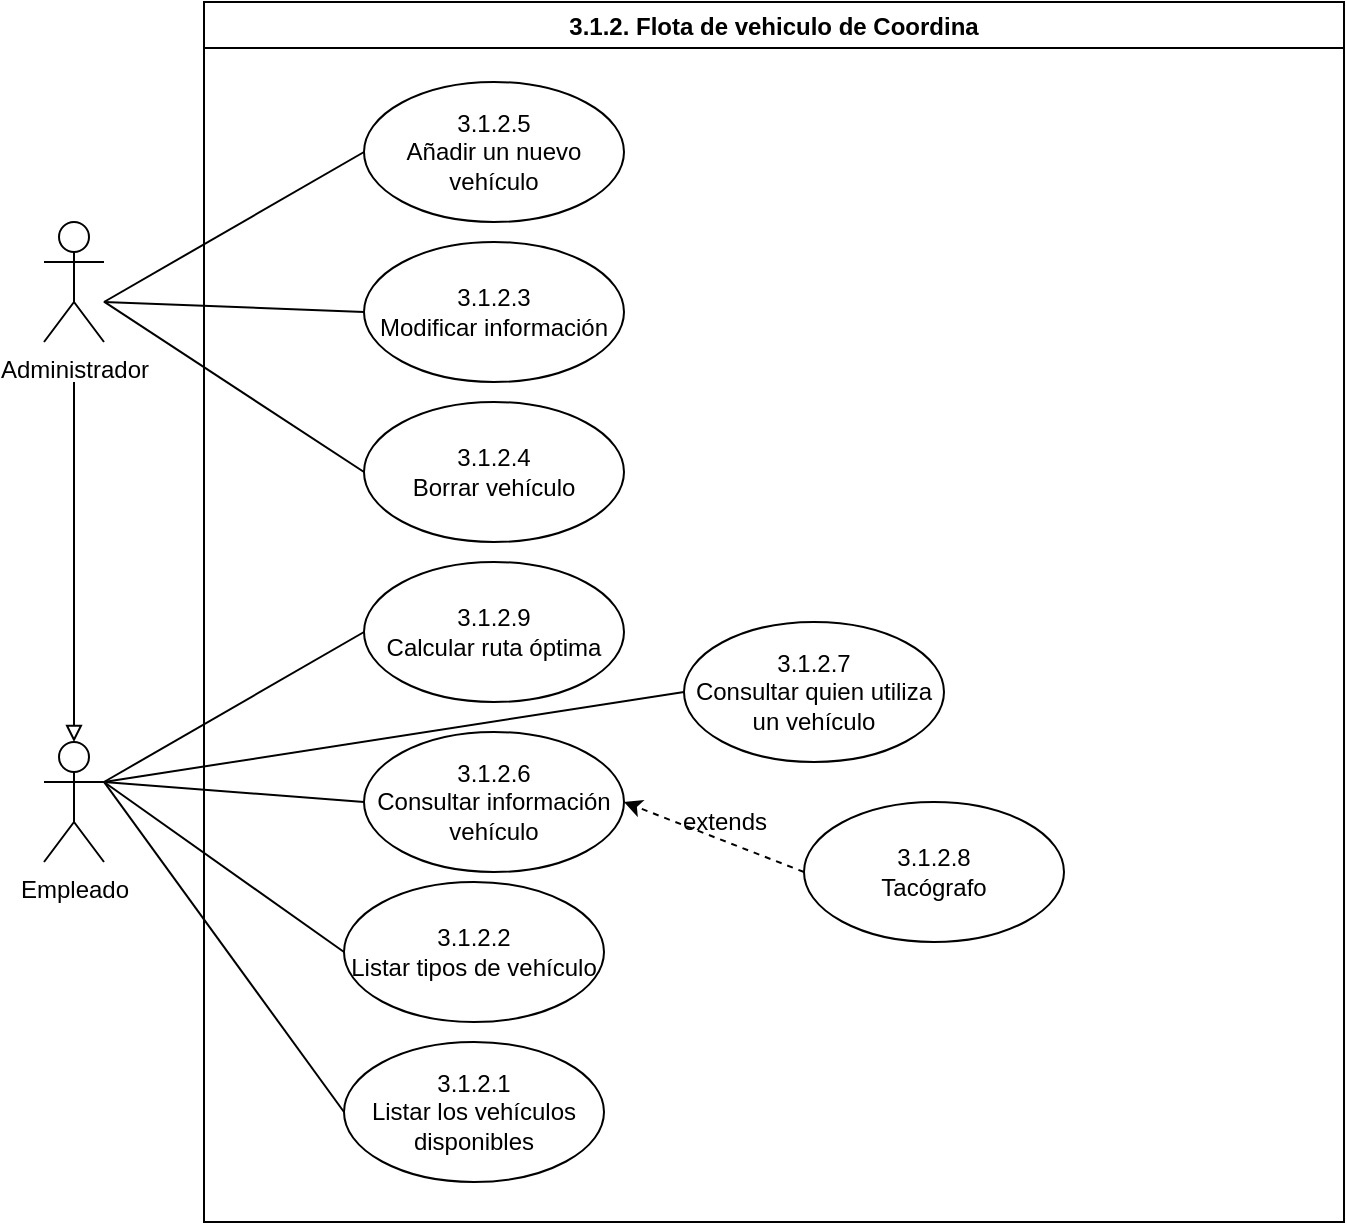 <mxfile version="15.8.7" type="github">
  <diagram id="KsMH_XpETZ90qygZgwk2" name="Page-1">
    <mxGraphModel dx="1082" dy="271" grid="1" gridSize="10" guides="1" tooltips="1" connect="1" arrows="1" fold="1" page="1" pageScale="1" pageWidth="827" pageHeight="1169" math="0" shadow="0">
      <root>
        <mxCell id="0" />
        <mxCell id="1" parent="0" />
        <mxCell id="OdC_kD_MoT6z5j716Zk--1" value="3.1.2. Flota de vehiculo de Coordina" style="swimlane;" parent="1" vertex="1">
          <mxGeometry x="30" y="30" width="570" height="610" as="geometry" />
        </mxCell>
        <mxCell id="OdC_kD_MoT6z5j716Zk--18" value="&lt;div&gt;3.1.2.1&lt;span lang=&quot;ES&quot;&gt;&lt;span style=&quot;font-weight: normal&quot;&gt;&lt;br&gt;&lt;/span&gt;&lt;/span&gt;&lt;/div&gt;&lt;div&gt;&lt;span lang=&quot;ES&quot;&gt;&lt;span style=&quot;font-weight: normal&quot;&gt;Listar los vehículos disponibles&lt;/span&gt;&lt;/span&gt;&lt;/div&gt;" style="ellipse;whiteSpace=wrap;html=1;" parent="OdC_kD_MoT6z5j716Zk--1" vertex="1">
          <mxGeometry x="70" y="520" width="130" height="70" as="geometry" />
        </mxCell>
        <mxCell id="yIjTW7LH3LwQKEm8OY9Q-3" value="&lt;div&gt;3.1.2.2&lt;/div&gt;&lt;div&gt;&lt;span lang=&quot;ES&quot;&gt;&lt;span style=&quot;font-weight: normal&quot;&gt;Listar tipos de vehículo&lt;/span&gt;&lt;/span&gt;&lt;/div&gt;" style="ellipse;whiteSpace=wrap;html=1;" vertex="1" parent="OdC_kD_MoT6z5j716Zk--1">
          <mxGeometry x="70" y="440" width="130" height="70" as="geometry" />
        </mxCell>
        <mxCell id="yIjTW7LH3LwQKEm8OY9Q-4" value="&lt;div&gt;3.1.2.3&lt;span lang=&quot;ES&quot;&gt;&lt;span style=&quot;font-weight: normal&quot;&gt;&lt;br&gt;&lt;/span&gt;&lt;/span&gt;&lt;/div&gt;&lt;div&gt;&lt;span lang=&quot;ES&quot;&gt;&lt;span style=&quot;font-weight: normal&quot;&gt;Modificar información&lt;/span&gt;&lt;/span&gt;&lt;/div&gt;" style="ellipse;whiteSpace=wrap;html=1;" vertex="1" parent="OdC_kD_MoT6z5j716Zk--1">
          <mxGeometry x="80" y="120" width="130" height="70" as="geometry" />
        </mxCell>
        <mxCell id="yIjTW7LH3LwQKEm8OY9Q-5" value="&lt;div&gt;3.1.2.4&lt;span lang=&quot;ES&quot;&gt; &lt;br&gt;&lt;/span&gt;&lt;/div&gt;&lt;div&gt;&lt;span lang=&quot;ES&quot;&gt;Borrar vehículo&lt;/span&gt;&lt;/div&gt;" style="ellipse;whiteSpace=wrap;html=1;" vertex="1" parent="OdC_kD_MoT6z5j716Zk--1">
          <mxGeometry x="80" y="200" width="130" height="70" as="geometry" />
        </mxCell>
        <mxCell id="yIjTW7LH3LwQKEm8OY9Q-6" value="&lt;div&gt;3.1.2.5&lt;span lang=&quot;ES&quot;&gt; &lt;br&gt;&lt;/span&gt;&lt;/div&gt;&lt;div&gt;&lt;span lang=&quot;ES&quot;&gt;Añadir un nuevo vehículo&lt;/span&gt;&lt;/div&gt;" style="ellipse;whiteSpace=wrap;html=1;" vertex="1" parent="OdC_kD_MoT6z5j716Zk--1">
          <mxGeometry x="80" y="40" width="130" height="70" as="geometry" />
        </mxCell>
        <mxCell id="yIjTW7LH3LwQKEm8OY9Q-7" value="&lt;div&gt;3.1.2.6&lt;span lang=&quot;ES&quot;&gt;&lt;br&gt;&lt;/span&gt;&lt;/div&gt;&lt;div&gt;&lt;span lang=&quot;ES&quot;&gt;Consultar información vehículo&lt;/span&gt;&lt;/div&gt;" style="ellipse;whiteSpace=wrap;html=1;" vertex="1" parent="OdC_kD_MoT6z5j716Zk--1">
          <mxGeometry x="80" y="365" width="130" height="70" as="geometry" />
        </mxCell>
        <mxCell id="yIjTW7LH3LwQKEm8OY9Q-8" value="&lt;div&gt;3.1.2.7&lt;/div&gt;&lt;div&gt;&lt;span lang=&quot;ES&quot;&gt;&lt;/span&gt;&lt;span lang=&quot;ES&quot;&gt;Consultar quien utiliza un vehículo&lt;/span&gt;&lt;/div&gt;" style="ellipse;whiteSpace=wrap;html=1;" vertex="1" parent="OdC_kD_MoT6z5j716Zk--1">
          <mxGeometry x="240" y="310" width="130" height="70" as="geometry" />
        </mxCell>
        <mxCell id="yIjTW7LH3LwQKEm8OY9Q-9" value="&lt;div&gt;3.1.2.8&lt;/div&gt;&lt;span lang=&quot;ES&quot;&gt;Tacógrafo&lt;/span&gt;" style="ellipse;whiteSpace=wrap;html=1;" vertex="1" parent="OdC_kD_MoT6z5j716Zk--1">
          <mxGeometry x="300" y="400" width="130" height="70" as="geometry" />
        </mxCell>
        <mxCell id="yIjTW7LH3LwQKEm8OY9Q-10" value="&lt;div&gt;3.1.2.9&lt;span lang=&quot;ES&quot;&gt;&lt;br&gt;&lt;/span&gt;&lt;/div&gt;&lt;div&gt;&lt;span lang=&quot;ES&quot;&gt;Calcular ruta óptima&lt;/span&gt;&lt;/div&gt;&lt;span lang=&quot;ES&quot;&gt;&lt;/span&gt;" style="ellipse;whiteSpace=wrap;html=1;" vertex="1" parent="OdC_kD_MoT6z5j716Zk--1">
          <mxGeometry x="80" y="280" width="130" height="70" as="geometry" />
        </mxCell>
        <mxCell id="yIjTW7LH3LwQKEm8OY9Q-14" value="" style="endArrow=classic;html=1;rounded=0;jumpSize=8;exitX=0;exitY=0.5;exitDx=0;exitDy=0;entryX=1;entryY=0.5;entryDx=0;entryDy=0;dashed=1;" edge="1" parent="OdC_kD_MoT6z5j716Zk--1" source="yIjTW7LH3LwQKEm8OY9Q-9" target="yIjTW7LH3LwQKEm8OY9Q-7">
          <mxGeometry width="50" height="50" relative="1" as="geometry">
            <mxPoint x="200" y="380" as="sourcePoint" />
            <mxPoint x="250" y="330" as="targetPoint" />
          </mxGeometry>
        </mxCell>
        <mxCell id="yIjTW7LH3LwQKEm8OY9Q-15" value="extends" style="text;html=1;align=center;verticalAlign=middle;resizable=0;points=[];autosize=1;strokeColor=none;fillColor=none;shadow=0;" vertex="1" parent="OdC_kD_MoT6z5j716Zk--1">
          <mxGeometry x="230" y="400" width="60" height="20" as="geometry" />
        </mxCell>
        <mxCell id="OdC_kD_MoT6z5j716Zk--2" value="Administrador" style="shape=umlActor;verticalLabelPosition=bottom;verticalAlign=top;html=1;outlineConnect=0;" parent="1" vertex="1">
          <mxGeometry x="-50" y="140" width="30" height="60" as="geometry" />
        </mxCell>
        <mxCell id="OdC_kD_MoT6z5j716Zk--3" value="Empleado" style="shape=umlActor;verticalLabelPosition=bottom;verticalAlign=top;html=1;outlineConnect=0;" parent="1" vertex="1">
          <mxGeometry x="-50" y="400" width="30" height="60" as="geometry" />
        </mxCell>
        <mxCell id="OdC_kD_MoT6z5j716Zk--53" value="" style="endArrow=none;html=1;rounded=0;entryX=0;entryY=0.5;entryDx=0;entryDy=0;exitX=1;exitY=0.333;exitDx=0;exitDy=0;exitPerimeter=0;" parent="1" source="OdC_kD_MoT6z5j716Zk--3" edge="1" target="OdC_kD_MoT6z5j716Zk--18">
          <mxGeometry width="50" height="50" relative="1" as="geometry">
            <mxPoint x="110" y="360" as="sourcePoint" />
            <mxPoint x="50" y="370" as="targetPoint" />
          </mxGeometry>
        </mxCell>
        <mxCell id="yIjTW7LH3LwQKEm8OY9Q-1" value="" style="endArrow=block;html=1;rounded=0;entryX=0.5;entryY=0;entryDx=0;entryDy=0;entryPerimeter=0;endFill=0;jumpSize=8;" edge="1" parent="1" target="OdC_kD_MoT6z5j716Zk--3">
          <mxGeometry width="50" height="50" relative="1" as="geometry">
            <mxPoint x="-35" y="220" as="sourcePoint" />
            <mxPoint x="170" y="250" as="targetPoint" />
          </mxGeometry>
        </mxCell>
        <mxCell id="yIjTW7LH3LwQKEm8OY9Q-11" value="" style="endArrow=none;html=1;rounded=0;entryX=0;entryY=0.5;entryDx=0;entryDy=0;exitX=1;exitY=0.333;exitDx=0;exitDy=0;exitPerimeter=0;" edge="1" parent="1" source="OdC_kD_MoT6z5j716Zk--3" target="yIjTW7LH3LwQKEm8OY9Q-3">
          <mxGeometry width="50" height="50" relative="1" as="geometry">
            <mxPoint x="-20" y="450" as="sourcePoint" />
            <mxPoint x="90" y="524.35" as="targetPoint" />
          </mxGeometry>
        </mxCell>
        <mxCell id="yIjTW7LH3LwQKEm8OY9Q-12" value="" style="endArrow=none;html=1;rounded=0;entryX=0;entryY=0.5;entryDx=0;entryDy=0;exitX=1;exitY=0.333;exitDx=0;exitDy=0;exitPerimeter=0;" edge="1" parent="1" source="OdC_kD_MoT6z5j716Zk--3" target="yIjTW7LH3LwQKEm8OY9Q-7">
          <mxGeometry width="50" height="50" relative="1" as="geometry">
            <mxPoint x="-10" y="430" as="sourcePoint" />
            <mxPoint x="110" y="465" as="targetPoint" />
          </mxGeometry>
        </mxCell>
        <mxCell id="yIjTW7LH3LwQKEm8OY9Q-13" value="" style="endArrow=none;html=1;rounded=0;entryX=0;entryY=0.5;entryDx=0;entryDy=0;" edge="1" parent="1" target="yIjTW7LH3LwQKEm8OY9Q-10">
          <mxGeometry width="50" height="50" relative="1" as="geometry">
            <mxPoint x="-20" y="420" as="sourcePoint" />
            <mxPoint x="120" y="475" as="targetPoint" />
          </mxGeometry>
        </mxCell>
        <mxCell id="yIjTW7LH3LwQKEm8OY9Q-18" value="" style="endArrow=none;html=1;rounded=0;entryX=0;entryY=0.5;entryDx=0;entryDy=0;" edge="1" parent="1" target="yIjTW7LH3LwQKEm8OY9Q-8">
          <mxGeometry width="50" height="50" relative="1" as="geometry">
            <mxPoint x="-20" y="420" as="sourcePoint" />
            <mxPoint x="120.0" y="355.0" as="targetPoint" />
          </mxGeometry>
        </mxCell>
        <mxCell id="yIjTW7LH3LwQKEm8OY9Q-19" value="" style="endArrow=none;html=1;rounded=0;entryX=0;entryY=0.5;entryDx=0;entryDy=0;" edge="1" parent="1" source="OdC_kD_MoT6z5j716Zk--2" target="yIjTW7LH3LwQKEm8OY9Q-5">
          <mxGeometry width="50" height="50" relative="1" as="geometry">
            <mxPoint y="210" as="sourcePoint" />
            <mxPoint x="120.0" y="355" as="targetPoint" />
          </mxGeometry>
        </mxCell>
        <mxCell id="yIjTW7LH3LwQKEm8OY9Q-20" value="" style="endArrow=none;html=1;rounded=0;entryX=0;entryY=0.5;entryDx=0;entryDy=0;" edge="1" parent="1" target="yIjTW7LH3LwQKEm8OY9Q-4">
          <mxGeometry width="50" height="50" relative="1" as="geometry">
            <mxPoint x="-20" y="180" as="sourcePoint" />
            <mxPoint x="120.0" y="275" as="targetPoint" />
          </mxGeometry>
        </mxCell>
        <mxCell id="yIjTW7LH3LwQKEm8OY9Q-21" value="" style="endArrow=none;html=1;rounded=0;entryX=0;entryY=0.5;entryDx=0;entryDy=0;" edge="1" parent="1" target="yIjTW7LH3LwQKEm8OY9Q-6">
          <mxGeometry width="50" height="50" relative="1" as="geometry">
            <mxPoint x="-20" y="180" as="sourcePoint" />
            <mxPoint x="130.0" y="285" as="targetPoint" />
          </mxGeometry>
        </mxCell>
      </root>
    </mxGraphModel>
  </diagram>
</mxfile>
